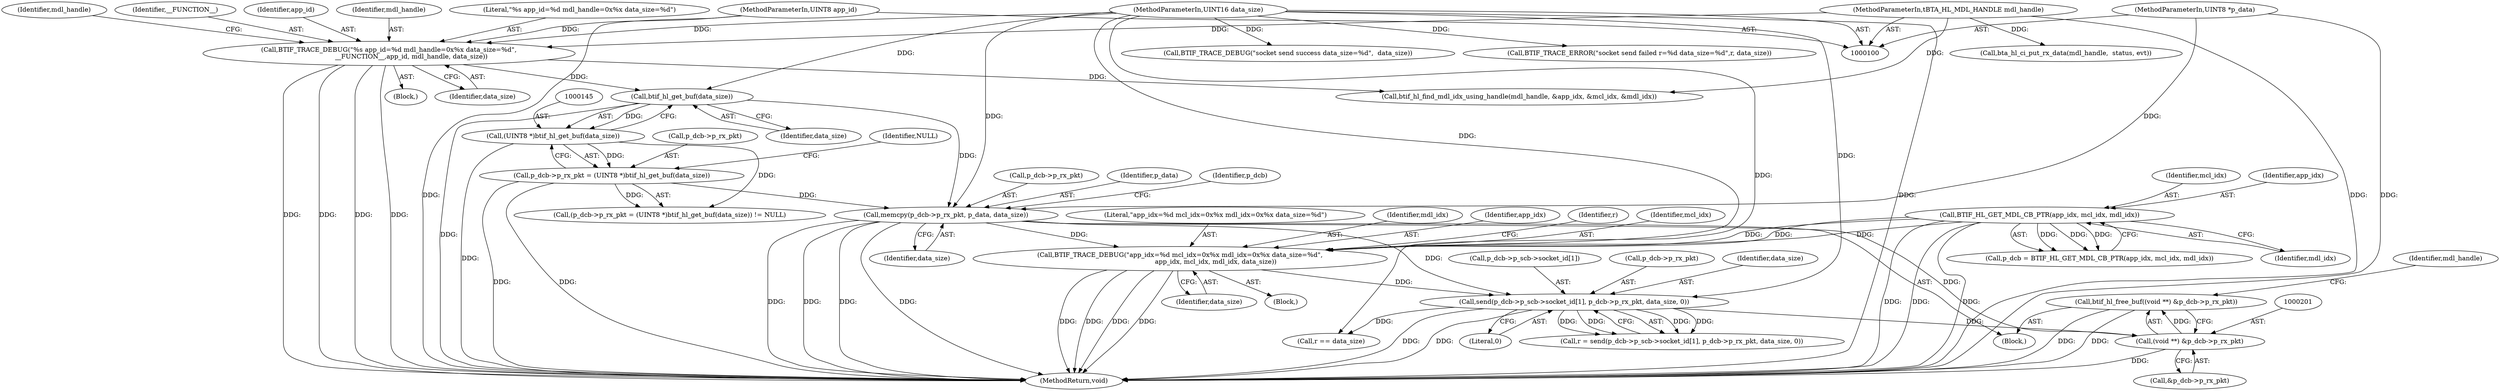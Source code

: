 digraph "1_Android_472271b153c5dc53c28beac55480a8d8434b2d5c_11@API" {
"1000199" [label="(Call,btif_hl_free_buf((void **) &p_dcb->p_rx_pkt))"];
"1000200" [label="(Call,(void **) &p_dcb->p_rx_pkt)"];
"1000150" [label="(Call,memcpy(p_dcb->p_rx_pkt, p_data, data_size))"];
"1000140" [label="(Call,p_dcb->p_rx_pkt = (UINT8 *)btif_hl_get_buf(data_size))"];
"1000144" [label="(Call,(UINT8 *)btif_hl_get_buf(data_size))"];
"1000146" [label="(Call,btif_hl_get_buf(data_size))"];
"1000116" [label="(Call,BTIF_TRACE_DEBUG(\"%s app_id=%d mdl_handle=0x%x data_size=%d\",\n                      __FUNCTION__,app_id, mdl_handle, data_size))"];
"1000101" [label="(MethodParameterIn,UINT8 app_id)"];
"1000102" [label="(MethodParameterIn,tBTA_HL_MDL_HANDLE mdl_handle)"];
"1000103" [label="(MethodParameterIn,UINT16 data_size)"];
"1000104" [label="(MethodParameterIn,UINT8 *p_data)"];
"1000169" [label="(Call,send(p_dcb->p_scb->socket_id[1], p_dcb->p_rx_pkt, data_size, 0))"];
"1000161" [label="(Call,BTIF_TRACE_DEBUG(\"app_idx=%d mcl_idx=0x%x mdl_idx=0x%x data_size=%d\",\n                                   app_idx, mcl_idx, mdl_idx, data_size))"];
"1000134" [label="(Call,BTIF_HL_GET_MDL_CB_PTR(app_idx, mcl_idx, mdl_idx))"];
"1000118" [label="(Identifier,__FUNCTION__)"];
"1000167" [label="(Call,r = send(p_dcb->p_scb->socket_id[1], p_dcb->p_rx_pkt, data_size, 0))"];
"1000163" [label="(Identifier,app_idx)"];
"1000134" [label="(Call,BTIF_HL_GET_MDL_CB_PTR(app_idx, mcl_idx, mdl_idx))"];
"1000119" [label="(Identifier,app_id)"];
"1000155" [label="(Identifier,data_size)"];
"1000120" [label="(Identifier,mdl_handle)"];
"1000161" [label="(Call,BTIF_TRACE_DEBUG(\"app_idx=%d mcl_idx=0x%x mdl_idx=0x%x data_size=%d\",\n                                   app_idx, mcl_idx, mdl_idx, data_size))"];
"1000117" [label="(Literal,\"%s app_id=%d mdl_handle=0x%x data_size=%d\")"];
"1000132" [label="(Call,p_dcb = BTIF_HL_GET_MDL_CB_PTR(app_idx, mcl_idx, mdl_idx))"];
"1000123" [label="(Call,btif_hl_find_mdl_idx_using_handle(mdl_handle, &app_idx, &mcl_idx, &mdl_idx))"];
"1000183" [label="(Call,r == data_size)"];
"1000200" [label="(Call,(void **) &p_dcb->p_rx_pkt)"];
"1000187" [label="(Call,BTIF_TRACE_DEBUG(\"socket send success data_size=%d\",  data_size))"];
"1000137" [label="(Identifier,mdl_idx)"];
"1000135" [label="(Identifier,app_idx)"];
"1000139" [label="(Call,(p_dcb->p_rx_pkt = (UINT8 *)btif_hl_get_buf(data_size)) != NULL)"];
"1000168" [label="(Identifier,r)"];
"1000149" [label="(Block,)"];
"1000206" [label="(Call,bta_hl_ci_put_rx_data(mdl_handle,  status, evt))"];
"1000136" [label="(Identifier,mcl_idx)"];
"1000166" [label="(Identifier,data_size)"];
"1000202" [label="(Call,&p_dcb->p_rx_pkt)"];
"1000151" [label="(Call,p_dcb->p_rx_pkt)"];
"1000164" [label="(Identifier,mcl_idx)"];
"1000160" [label="(Block,)"];
"1000181" [label="(Literal,0)"];
"1000124" [label="(Identifier,mdl_handle)"];
"1000162" [label="(Literal,\"app_idx=%d mcl_idx=0x%x mdl_idx=0x%x data_size=%d\")"];
"1000199" [label="(Call,btif_hl_free_buf((void **) &p_dcb->p_rx_pkt))"];
"1000154" [label="(Identifier,p_data)"];
"1000150" [label="(Call,memcpy(p_dcb->p_rx_pkt, p_data, data_size))"];
"1000144" [label="(Call,(UINT8 *)btif_hl_get_buf(data_size))"];
"1000170" [label="(Call,p_dcb->p_scb->socket_id[1])"];
"1000147" [label="(Identifier,data_size)"];
"1000207" [label="(Identifier,mdl_handle)"];
"1000104" [label="(MethodParameterIn,UINT8 *p_data)"];
"1000101" [label="(MethodParameterIn,UINT8 app_id)"];
"1000177" [label="(Call,p_dcb->p_rx_pkt)"];
"1000180" [label="(Identifier,data_size)"];
"1000116" [label="(Call,BTIF_TRACE_DEBUG(\"%s app_id=%d mdl_handle=0x%x data_size=%d\",\n                      __FUNCTION__,app_id, mdl_handle, data_size))"];
"1000195" [label="(Call,BTIF_TRACE_ERROR(\"socket send failed r=%d data_size=%d\",r, data_size))"];
"1000169" [label="(Call,send(p_dcb->p_scb->socket_id[1], p_dcb->p_rx_pkt, data_size, 0))"];
"1000146" [label="(Call,btif_hl_get_buf(data_size))"];
"1000148" [label="(Identifier,NULL)"];
"1000165" [label="(Identifier,mdl_idx)"];
"1000106" [label="(Block,)"];
"1000158" [label="(Identifier,p_dcb)"];
"1000102" [label="(MethodParameterIn,tBTA_HL_MDL_HANDLE mdl_handle)"];
"1000121" [label="(Identifier,data_size)"];
"1000210" [label="(MethodReturn,void)"];
"1000141" [label="(Call,p_dcb->p_rx_pkt)"];
"1000140" [label="(Call,p_dcb->p_rx_pkt = (UINT8 *)btif_hl_get_buf(data_size))"];
"1000103" [label="(MethodParameterIn,UINT16 data_size)"];
"1000199" -> "1000149"  [label="AST: "];
"1000199" -> "1000200"  [label="CFG: "];
"1000200" -> "1000199"  [label="AST: "];
"1000207" -> "1000199"  [label="CFG: "];
"1000199" -> "1000210"  [label="DDG: "];
"1000199" -> "1000210"  [label="DDG: "];
"1000200" -> "1000199"  [label="DDG: "];
"1000200" -> "1000202"  [label="CFG: "];
"1000201" -> "1000200"  [label="AST: "];
"1000202" -> "1000200"  [label="AST: "];
"1000200" -> "1000210"  [label="DDG: "];
"1000150" -> "1000200"  [label="DDG: "];
"1000169" -> "1000200"  [label="DDG: "];
"1000150" -> "1000149"  [label="AST: "];
"1000150" -> "1000155"  [label="CFG: "];
"1000151" -> "1000150"  [label="AST: "];
"1000154" -> "1000150"  [label="AST: "];
"1000155" -> "1000150"  [label="AST: "];
"1000158" -> "1000150"  [label="CFG: "];
"1000150" -> "1000210"  [label="DDG: "];
"1000150" -> "1000210"  [label="DDG: "];
"1000150" -> "1000210"  [label="DDG: "];
"1000150" -> "1000210"  [label="DDG: "];
"1000140" -> "1000150"  [label="DDG: "];
"1000104" -> "1000150"  [label="DDG: "];
"1000146" -> "1000150"  [label="DDG: "];
"1000103" -> "1000150"  [label="DDG: "];
"1000150" -> "1000161"  [label="DDG: "];
"1000150" -> "1000169"  [label="DDG: "];
"1000140" -> "1000139"  [label="AST: "];
"1000140" -> "1000144"  [label="CFG: "];
"1000141" -> "1000140"  [label="AST: "];
"1000144" -> "1000140"  [label="AST: "];
"1000148" -> "1000140"  [label="CFG: "];
"1000140" -> "1000210"  [label="DDG: "];
"1000140" -> "1000210"  [label="DDG: "];
"1000140" -> "1000139"  [label="DDG: "];
"1000144" -> "1000140"  [label="DDG: "];
"1000144" -> "1000146"  [label="CFG: "];
"1000145" -> "1000144"  [label="AST: "];
"1000146" -> "1000144"  [label="AST: "];
"1000144" -> "1000210"  [label="DDG: "];
"1000144" -> "1000139"  [label="DDG: "];
"1000146" -> "1000144"  [label="DDG: "];
"1000146" -> "1000147"  [label="CFG: "];
"1000147" -> "1000146"  [label="AST: "];
"1000146" -> "1000210"  [label="DDG: "];
"1000116" -> "1000146"  [label="DDG: "];
"1000103" -> "1000146"  [label="DDG: "];
"1000116" -> "1000106"  [label="AST: "];
"1000116" -> "1000121"  [label="CFG: "];
"1000117" -> "1000116"  [label="AST: "];
"1000118" -> "1000116"  [label="AST: "];
"1000119" -> "1000116"  [label="AST: "];
"1000120" -> "1000116"  [label="AST: "];
"1000121" -> "1000116"  [label="AST: "];
"1000124" -> "1000116"  [label="CFG: "];
"1000116" -> "1000210"  [label="DDG: "];
"1000116" -> "1000210"  [label="DDG: "];
"1000116" -> "1000210"  [label="DDG: "];
"1000116" -> "1000210"  [label="DDG: "];
"1000101" -> "1000116"  [label="DDG: "];
"1000102" -> "1000116"  [label="DDG: "];
"1000103" -> "1000116"  [label="DDG: "];
"1000116" -> "1000123"  [label="DDG: "];
"1000101" -> "1000100"  [label="AST: "];
"1000101" -> "1000210"  [label="DDG: "];
"1000102" -> "1000100"  [label="AST: "];
"1000102" -> "1000210"  [label="DDG: "];
"1000102" -> "1000123"  [label="DDG: "];
"1000102" -> "1000206"  [label="DDG: "];
"1000103" -> "1000100"  [label="AST: "];
"1000103" -> "1000210"  [label="DDG: "];
"1000103" -> "1000161"  [label="DDG: "];
"1000103" -> "1000169"  [label="DDG: "];
"1000103" -> "1000183"  [label="DDG: "];
"1000103" -> "1000187"  [label="DDG: "];
"1000103" -> "1000195"  [label="DDG: "];
"1000104" -> "1000100"  [label="AST: "];
"1000104" -> "1000210"  [label="DDG: "];
"1000169" -> "1000167"  [label="AST: "];
"1000169" -> "1000181"  [label="CFG: "];
"1000170" -> "1000169"  [label="AST: "];
"1000177" -> "1000169"  [label="AST: "];
"1000180" -> "1000169"  [label="AST: "];
"1000181" -> "1000169"  [label="AST: "];
"1000167" -> "1000169"  [label="CFG: "];
"1000169" -> "1000210"  [label="DDG: "];
"1000169" -> "1000210"  [label="DDG: "];
"1000169" -> "1000167"  [label="DDG: "];
"1000169" -> "1000167"  [label="DDG: "];
"1000169" -> "1000167"  [label="DDG: "];
"1000169" -> "1000167"  [label="DDG: "];
"1000161" -> "1000169"  [label="DDG: "];
"1000169" -> "1000183"  [label="DDG: "];
"1000161" -> "1000160"  [label="AST: "];
"1000161" -> "1000166"  [label="CFG: "];
"1000162" -> "1000161"  [label="AST: "];
"1000163" -> "1000161"  [label="AST: "];
"1000164" -> "1000161"  [label="AST: "];
"1000165" -> "1000161"  [label="AST: "];
"1000166" -> "1000161"  [label="AST: "];
"1000168" -> "1000161"  [label="CFG: "];
"1000161" -> "1000210"  [label="DDG: "];
"1000161" -> "1000210"  [label="DDG: "];
"1000161" -> "1000210"  [label="DDG: "];
"1000161" -> "1000210"  [label="DDG: "];
"1000134" -> "1000161"  [label="DDG: "];
"1000134" -> "1000161"  [label="DDG: "];
"1000134" -> "1000161"  [label="DDG: "];
"1000134" -> "1000132"  [label="AST: "];
"1000134" -> "1000137"  [label="CFG: "];
"1000135" -> "1000134"  [label="AST: "];
"1000136" -> "1000134"  [label="AST: "];
"1000137" -> "1000134"  [label="AST: "];
"1000132" -> "1000134"  [label="CFG: "];
"1000134" -> "1000210"  [label="DDG: "];
"1000134" -> "1000210"  [label="DDG: "];
"1000134" -> "1000210"  [label="DDG: "];
"1000134" -> "1000132"  [label="DDG: "];
"1000134" -> "1000132"  [label="DDG: "];
"1000134" -> "1000132"  [label="DDG: "];
}
